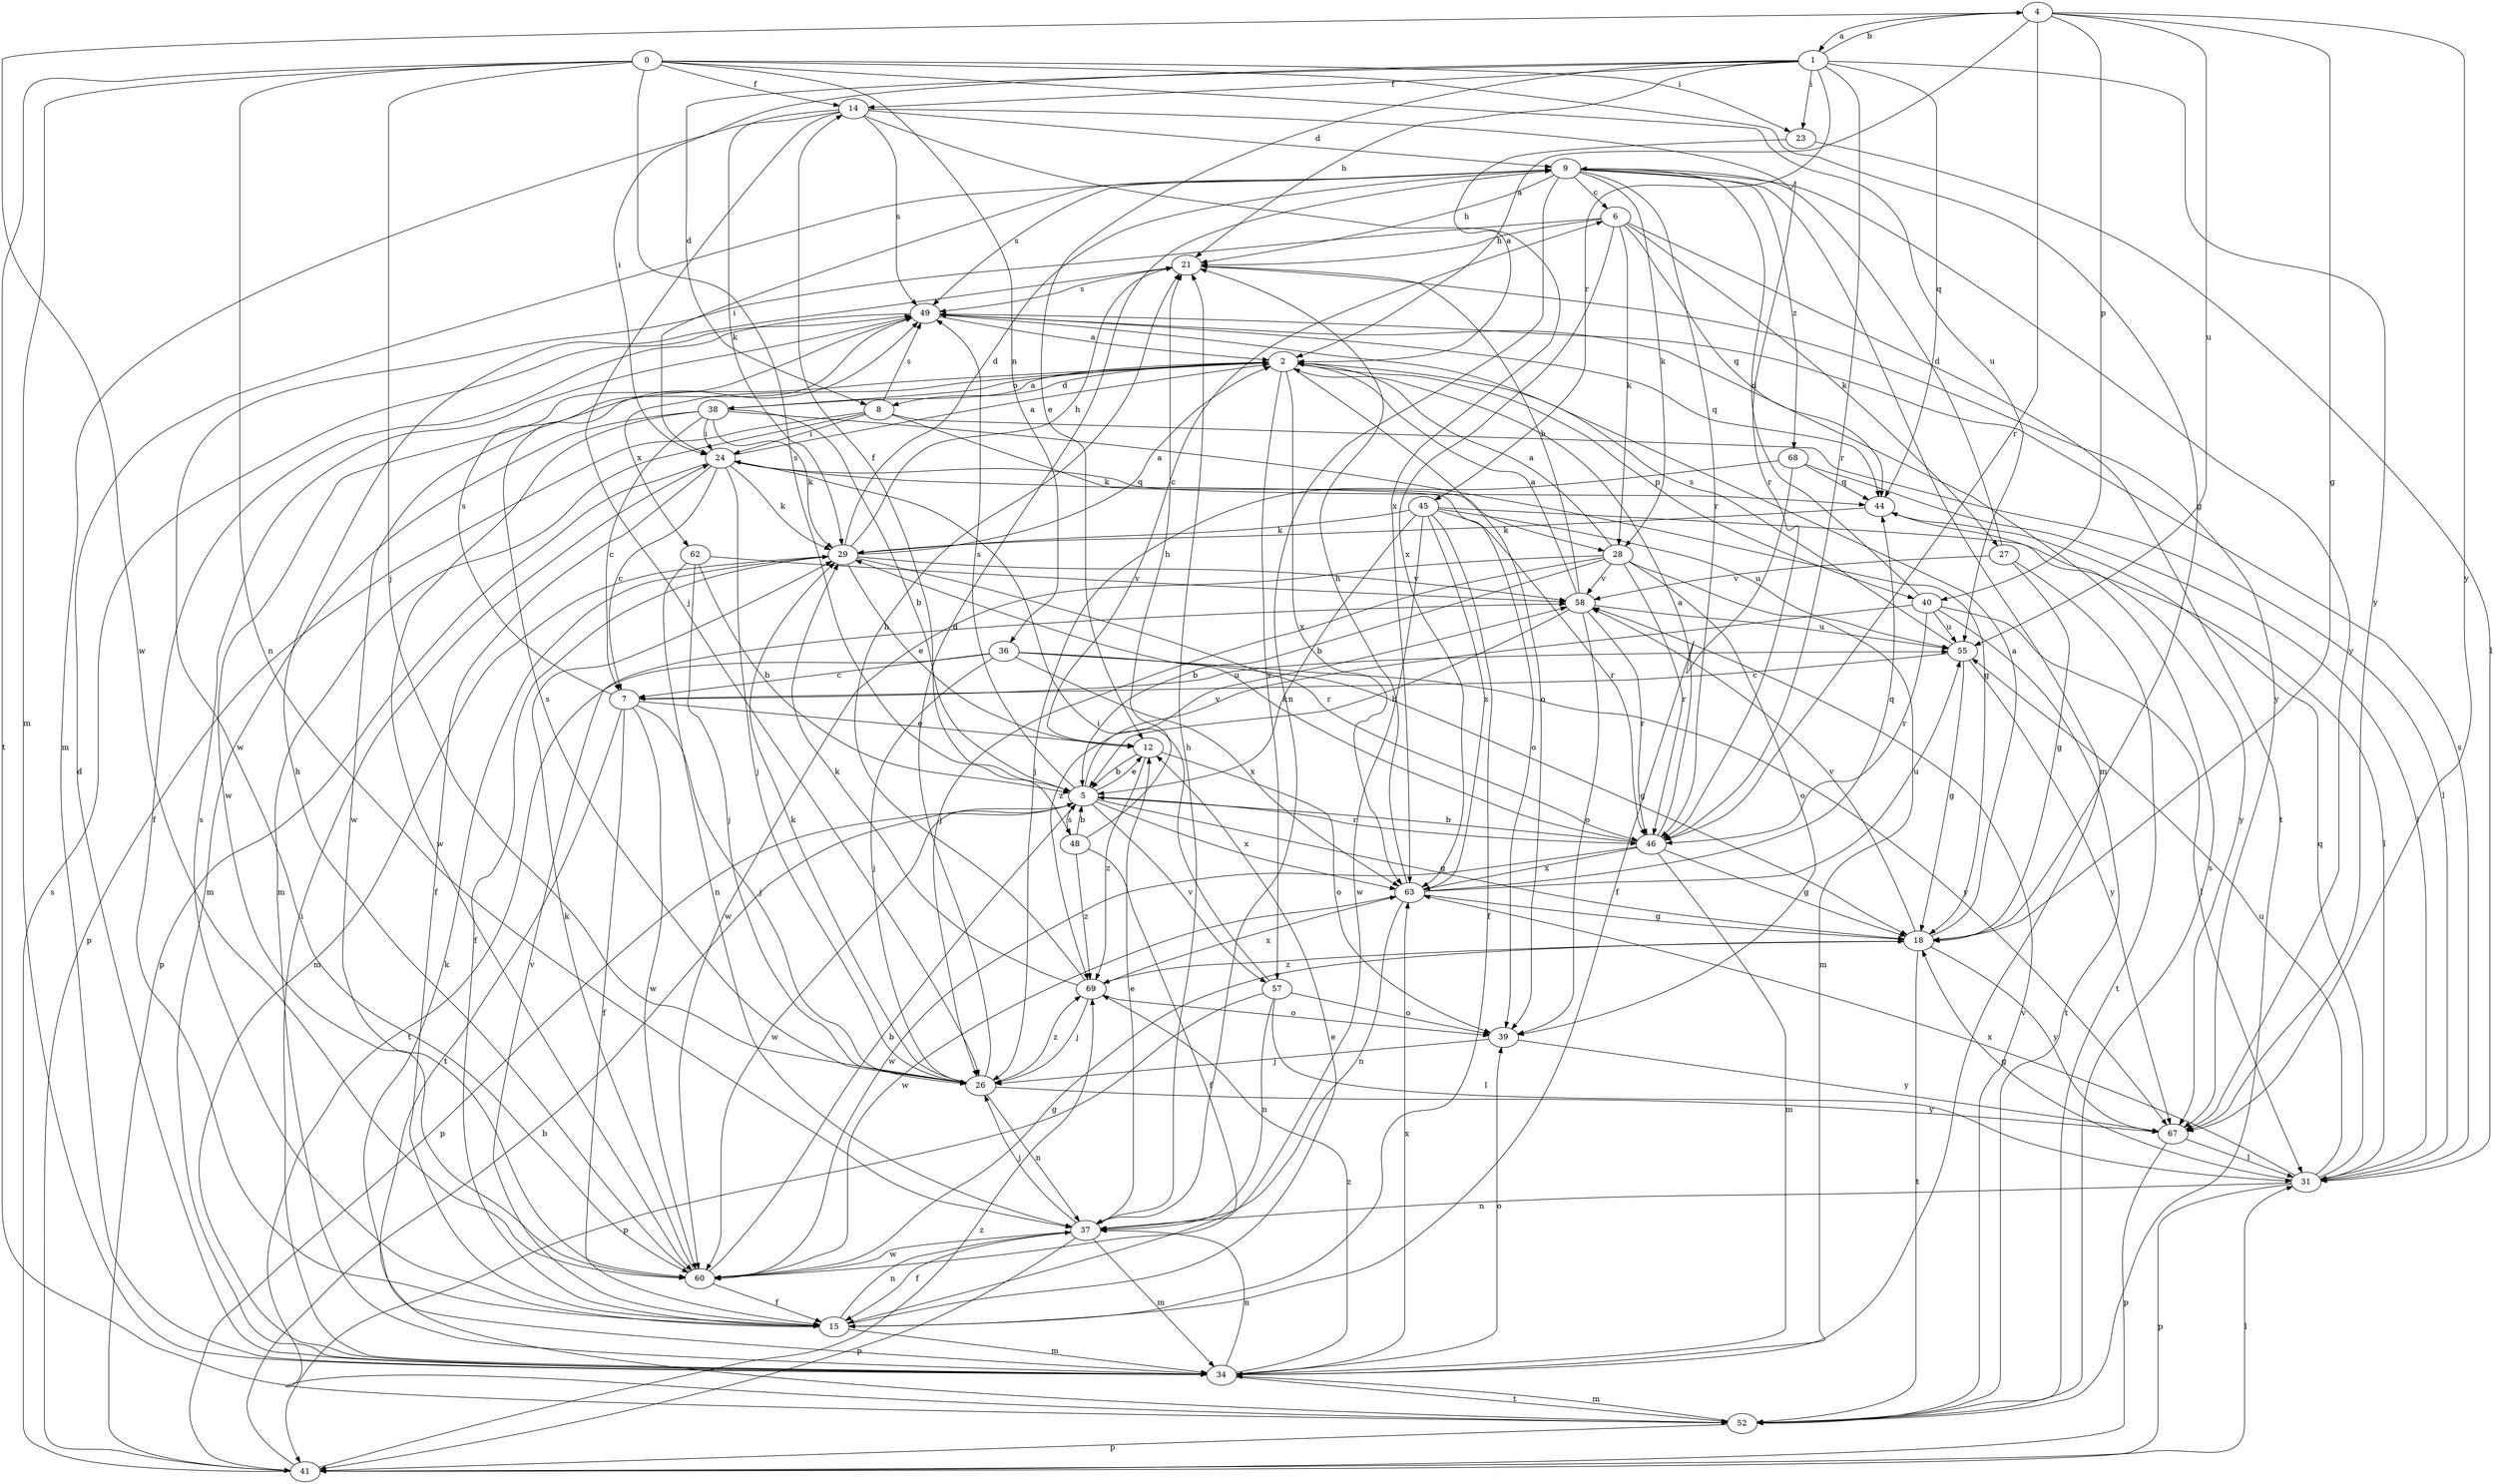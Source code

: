 strict digraph  {
0;
1;
2;
4;
5;
6;
7;
8;
9;
12;
14;
15;
18;
21;
23;
24;
26;
27;
28;
29;
31;
34;
36;
37;
38;
39;
40;
41;
44;
45;
46;
48;
49;
52;
55;
57;
58;
60;
62;
63;
67;
68;
69;
0 -> 14  [label=f];
0 -> 18  [label=g];
0 -> 23  [label=i];
0 -> 26  [label=j];
0 -> 34  [label=m];
0 -> 36  [label=n];
0 -> 37  [label=n];
0 -> 48  [label=s];
0 -> 52  [label=t];
0 -> 55  [label=u];
1 -> 4  [label=b];
1 -> 8  [label=d];
1 -> 12  [label=e];
1 -> 14  [label=f];
1 -> 21  [label=h];
1 -> 23  [label=i];
1 -> 24  [label=i];
1 -> 44  [label=q];
1 -> 45  [label=r];
1 -> 46  [label=r];
1 -> 67  [label=y];
2 -> 8  [label=d];
2 -> 38  [label=o];
2 -> 39  [label=o];
2 -> 40  [label=p];
2 -> 57  [label=v];
2 -> 60  [label=w];
2 -> 62  [label=x];
2 -> 63  [label=x];
4 -> 1  [label=a];
4 -> 2  [label=a];
4 -> 18  [label=g];
4 -> 40  [label=p];
4 -> 46  [label=r];
4 -> 55  [label=u];
4 -> 60  [label=w];
4 -> 67  [label=y];
5 -> 12  [label=e];
5 -> 14  [label=f];
5 -> 18  [label=g];
5 -> 41  [label=p];
5 -> 46  [label=r];
5 -> 48  [label=s];
5 -> 49  [label=s];
5 -> 57  [label=v];
5 -> 58  [label=v];
5 -> 60  [label=w];
5 -> 63  [label=x];
6 -> 21  [label=h];
6 -> 27  [label=k];
6 -> 28  [label=k];
6 -> 44  [label=q];
6 -> 52  [label=t];
6 -> 60  [label=w];
6 -> 63  [label=x];
7 -> 12  [label=e];
7 -> 15  [label=f];
7 -> 26  [label=j];
7 -> 49  [label=s];
7 -> 52  [label=t];
7 -> 55  [label=u];
7 -> 60  [label=w];
8 -> 24  [label=i];
8 -> 28  [label=k];
8 -> 31  [label=l];
8 -> 34  [label=m];
8 -> 41  [label=p];
8 -> 49  [label=s];
9 -> 6  [label=c];
9 -> 21  [label=h];
9 -> 24  [label=i];
9 -> 28  [label=k];
9 -> 34  [label=m];
9 -> 37  [label=n];
9 -> 46  [label=r];
9 -> 49  [label=s];
9 -> 67  [label=y];
9 -> 68  [label=z];
12 -> 5  [label=b];
12 -> 6  [label=c];
12 -> 39  [label=o];
12 -> 69  [label=z];
14 -> 9  [label=d];
14 -> 26  [label=j];
14 -> 29  [label=k];
14 -> 34  [label=m];
14 -> 46  [label=r];
14 -> 49  [label=s];
14 -> 63  [label=x];
15 -> 12  [label=e];
15 -> 34  [label=m];
15 -> 37  [label=n];
15 -> 49  [label=s];
15 -> 58  [label=v];
18 -> 2  [label=a];
18 -> 52  [label=t];
18 -> 58  [label=v];
18 -> 67  [label=y];
18 -> 69  [label=z];
21 -> 49  [label=s];
21 -> 67  [label=y];
23 -> 2  [label=a];
23 -> 31  [label=l];
24 -> 2  [label=a];
24 -> 7  [label=c];
24 -> 15  [label=f];
24 -> 26  [label=j];
24 -> 29  [label=k];
24 -> 39  [label=o];
24 -> 41  [label=p];
24 -> 44  [label=q];
26 -> 9  [label=d];
26 -> 29  [label=k];
26 -> 37  [label=n];
26 -> 49  [label=s];
26 -> 67  [label=y];
26 -> 69  [label=z];
27 -> 9  [label=d];
27 -> 18  [label=g];
27 -> 52  [label=t];
27 -> 58  [label=v];
28 -> 2  [label=a];
28 -> 5  [label=b];
28 -> 26  [label=j];
28 -> 34  [label=m];
28 -> 39  [label=o];
28 -> 46  [label=r];
28 -> 58  [label=v];
28 -> 60  [label=w];
29 -> 2  [label=a];
29 -> 9  [label=d];
29 -> 12  [label=e];
29 -> 15  [label=f];
29 -> 21  [label=h];
29 -> 34  [label=m];
29 -> 46  [label=r];
29 -> 58  [label=v];
31 -> 18  [label=g];
31 -> 37  [label=n];
31 -> 41  [label=p];
31 -> 44  [label=q];
31 -> 49  [label=s];
31 -> 55  [label=u];
31 -> 63  [label=x];
34 -> 9  [label=d];
34 -> 24  [label=i];
34 -> 29  [label=k];
34 -> 37  [label=n];
34 -> 39  [label=o];
34 -> 52  [label=t];
34 -> 63  [label=x];
34 -> 69  [label=z];
36 -> 7  [label=c];
36 -> 18  [label=g];
36 -> 26  [label=j];
36 -> 52  [label=t];
36 -> 63  [label=x];
36 -> 67  [label=y];
37 -> 12  [label=e];
37 -> 15  [label=f];
37 -> 21  [label=h];
37 -> 26  [label=j];
37 -> 34  [label=m];
37 -> 41  [label=p];
37 -> 60  [label=w];
38 -> 2  [label=a];
38 -> 5  [label=b];
38 -> 7  [label=c];
38 -> 18  [label=g];
38 -> 24  [label=i];
38 -> 29  [label=k];
38 -> 34  [label=m];
38 -> 60  [label=w];
39 -> 26  [label=j];
39 -> 67  [label=y];
40 -> 9  [label=d];
40 -> 31  [label=l];
40 -> 46  [label=r];
40 -> 52  [label=t];
40 -> 55  [label=u];
40 -> 69  [label=z];
41 -> 5  [label=b];
41 -> 31  [label=l];
41 -> 49  [label=s];
41 -> 69  [label=z];
44 -> 29  [label=k];
44 -> 67  [label=y];
45 -> 5  [label=b];
45 -> 15  [label=f];
45 -> 29  [label=k];
45 -> 31  [label=l];
45 -> 46  [label=r];
45 -> 55  [label=u];
45 -> 60  [label=w];
45 -> 63  [label=x];
46 -> 2  [label=a];
46 -> 5  [label=b];
46 -> 18  [label=g];
46 -> 29  [label=k];
46 -> 34  [label=m];
46 -> 60  [label=w];
46 -> 63  [label=x];
48 -> 5  [label=b];
48 -> 15  [label=f];
48 -> 21  [label=h];
48 -> 69  [label=z];
49 -> 2  [label=a];
49 -> 15  [label=f];
49 -> 44  [label=q];
49 -> 60  [label=w];
52 -> 34  [label=m];
52 -> 41  [label=p];
52 -> 49  [label=s];
52 -> 58  [label=v];
55 -> 7  [label=c];
55 -> 18  [label=g];
55 -> 49  [label=s];
55 -> 67  [label=y];
57 -> 24  [label=i];
57 -> 31  [label=l];
57 -> 37  [label=n];
57 -> 39  [label=o];
57 -> 41  [label=p];
58 -> 2  [label=a];
58 -> 5  [label=b];
58 -> 21  [label=h];
58 -> 39  [label=o];
58 -> 46  [label=r];
58 -> 55  [label=u];
60 -> 5  [label=b];
60 -> 15  [label=f];
60 -> 18  [label=g];
60 -> 21  [label=h];
60 -> 29  [label=k];
62 -> 5  [label=b];
62 -> 26  [label=j];
62 -> 37  [label=n];
62 -> 58  [label=v];
63 -> 18  [label=g];
63 -> 21  [label=h];
63 -> 37  [label=n];
63 -> 44  [label=q];
63 -> 55  [label=u];
63 -> 60  [label=w];
67 -> 31  [label=l];
67 -> 41  [label=p];
68 -> 15  [label=f];
68 -> 26  [label=j];
68 -> 31  [label=l];
68 -> 44  [label=q];
69 -> 21  [label=h];
69 -> 26  [label=j];
69 -> 29  [label=k];
69 -> 39  [label=o];
69 -> 63  [label=x];
}
